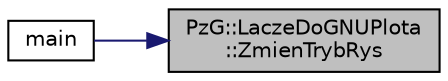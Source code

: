 digraph "PzG::LaczeDoGNUPlota::ZmienTrybRys"
{
 // LATEX_PDF_SIZE
  edge [fontname="Helvetica",fontsize="10",labelfontname="Helvetica",labelfontsize="10"];
  node [fontname="Helvetica",fontsize="10",shape=record];
  rankdir="RL";
  Node1 [label="PzG::LaczeDoGNUPlota\l::ZmienTrybRys",height=0.2,width=0.4,color="black", fillcolor="grey75", style="filled", fontcolor="black",tooltip="Zmienia tryb rysowania."];
  Node1 -> Node2 [dir="back",color="midnightblue",fontsize="10",style="solid",fontname="Helvetica"];
  Node2 [label="main",height=0.2,width=0.4,color="black", fillcolor="white", style="filled",URL="$app_2main_8cpp.html#ae66f6b31b5ad750f1fe042a706a4e3d4",tooltip=" "];
}
